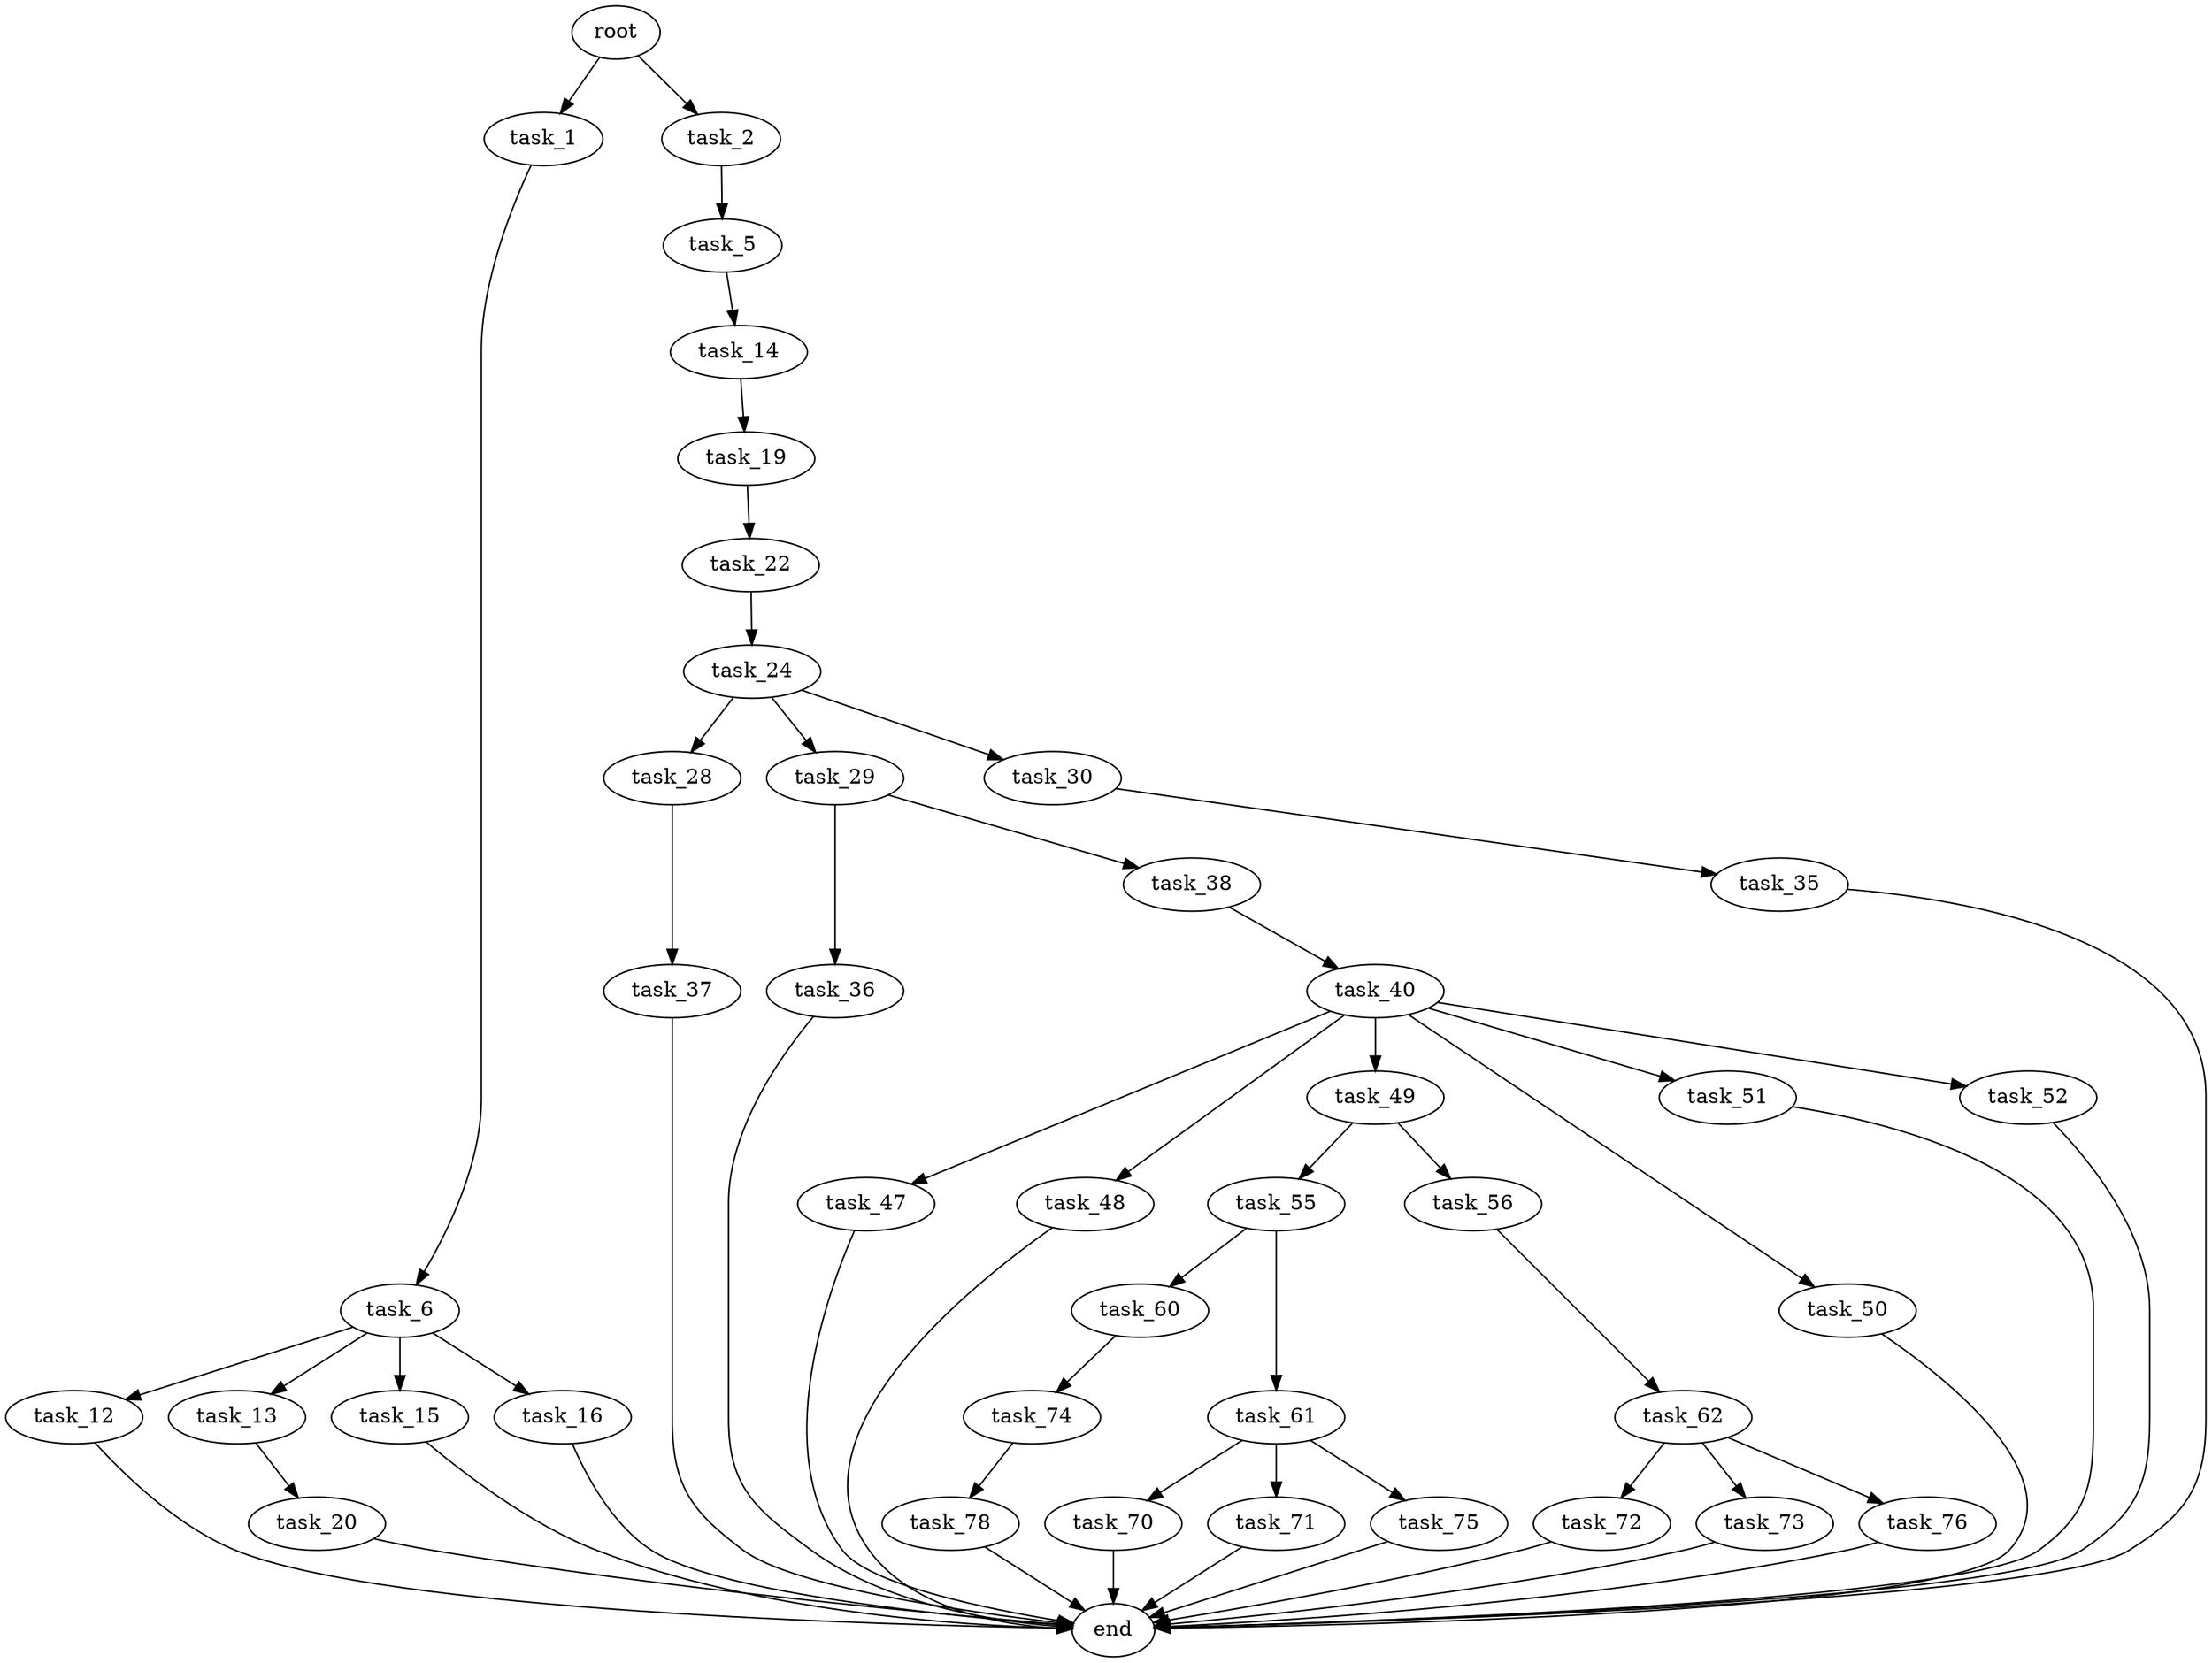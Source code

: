 digraph G {
  root [size="0.000000"];
  task_1 [size="231928233984.000000"];
  task_2 [size="31957348694.000000"];
  task_6 [size="1937449041.000000"];
  task_5 [size="89393916365.000000"];
  task_14 [size="231928233984.000000"];
  task_12 [size="408154617036.000000"];
  task_13 [size="129569886876.000000"];
  task_15 [size="436569289203.000000"];
  task_16 [size="813067641.000000"];
  end [size="0.000000"];
  task_20 [size="68719476736.000000"];
  task_19 [size="408825868.000000"];
  task_22 [size="107312701901.000000"];
  task_24 [size="84367943376.000000"];
  task_28 [size="134217728000.000000"];
  task_29 [size="1756606492.000000"];
  task_30 [size="134217728000.000000"];
  task_37 [size="92332331304.000000"];
  task_36 [size="134217728000.000000"];
  task_38 [size="549755813888.000000"];
  task_35 [size="944989049387.000000"];
  task_40 [size="9553982240.000000"];
  task_47 [size="29112028727.000000"];
  task_48 [size="364442271119.000000"];
  task_49 [size="2637146713.000000"];
  task_50 [size="68719476736.000000"];
  task_51 [size="552782815864.000000"];
  task_52 [size="982582608448.000000"];
  task_55 [size="28991029248.000000"];
  task_56 [size="6730341269.000000"];
  task_60 [size="28991029248.000000"];
  task_61 [size="74656500454.000000"];
  task_62 [size="19489992405.000000"];
  task_74 [size="729178874892.000000"];
  task_70 [size="368293445632.000000"];
  task_71 [size="4409114412.000000"];
  task_75 [size="44184467568.000000"];
  task_72 [size="782757789696.000000"];
  task_73 [size="6903467218.000000"];
  task_76 [size="1073741824000.000000"];
  task_78 [size="549755813888.000000"];

  root -> task_1 [size="1.000000"];
  root -> task_2 [size="1.000000"];
  task_1 -> task_6 [size="301989888.000000"];
  task_2 -> task_5 [size="679477248.000000"];
  task_6 -> task_12 [size="75497472.000000"];
  task_6 -> task_13 [size="75497472.000000"];
  task_6 -> task_15 [size="75497472.000000"];
  task_6 -> task_16 [size="75497472.000000"];
  task_5 -> task_14 [size="75497472.000000"];
  task_14 -> task_19 [size="301989888.000000"];
  task_12 -> end [size="1.000000"];
  task_13 -> task_20 [size="134217728.000000"];
  task_15 -> end [size="1.000000"];
  task_16 -> end [size="1.000000"];
  task_20 -> end [size="1.000000"];
  task_19 -> task_22 [size="33554432.000000"];
  task_22 -> task_24 [size="75497472.000000"];
  task_24 -> task_28 [size="134217728.000000"];
  task_24 -> task_29 [size="134217728.000000"];
  task_24 -> task_30 [size="134217728.000000"];
  task_28 -> task_37 [size="209715200.000000"];
  task_29 -> task_36 [size="209715200.000000"];
  task_29 -> task_38 [size="209715200.000000"];
  task_30 -> task_35 [size="209715200.000000"];
  task_37 -> end [size="1.000000"];
  task_36 -> end [size="1.000000"];
  task_38 -> task_40 [size="536870912.000000"];
  task_35 -> end [size="1.000000"];
  task_40 -> task_47 [size="209715200.000000"];
  task_40 -> task_48 [size="209715200.000000"];
  task_40 -> task_49 [size="209715200.000000"];
  task_40 -> task_50 [size="209715200.000000"];
  task_40 -> task_51 [size="209715200.000000"];
  task_40 -> task_52 [size="209715200.000000"];
  task_47 -> end [size="1.000000"];
  task_48 -> end [size="1.000000"];
  task_49 -> task_55 [size="209715200.000000"];
  task_49 -> task_56 [size="209715200.000000"];
  task_50 -> end [size="1.000000"];
  task_51 -> end [size="1.000000"];
  task_52 -> end [size="1.000000"];
  task_55 -> task_60 [size="75497472.000000"];
  task_55 -> task_61 [size="75497472.000000"];
  task_56 -> task_62 [size="134217728.000000"];
  task_60 -> task_74 [size="75497472.000000"];
  task_61 -> task_70 [size="75497472.000000"];
  task_61 -> task_71 [size="75497472.000000"];
  task_61 -> task_75 [size="75497472.000000"];
  task_62 -> task_72 [size="411041792.000000"];
  task_62 -> task_73 [size="411041792.000000"];
  task_62 -> task_76 [size="411041792.000000"];
  task_74 -> task_78 [size="536870912.000000"];
  task_70 -> end [size="1.000000"];
  task_71 -> end [size="1.000000"];
  task_75 -> end [size="1.000000"];
  task_72 -> end [size="1.000000"];
  task_73 -> end [size="1.000000"];
  task_76 -> end [size="1.000000"];
  task_78 -> end [size="1.000000"];
}

